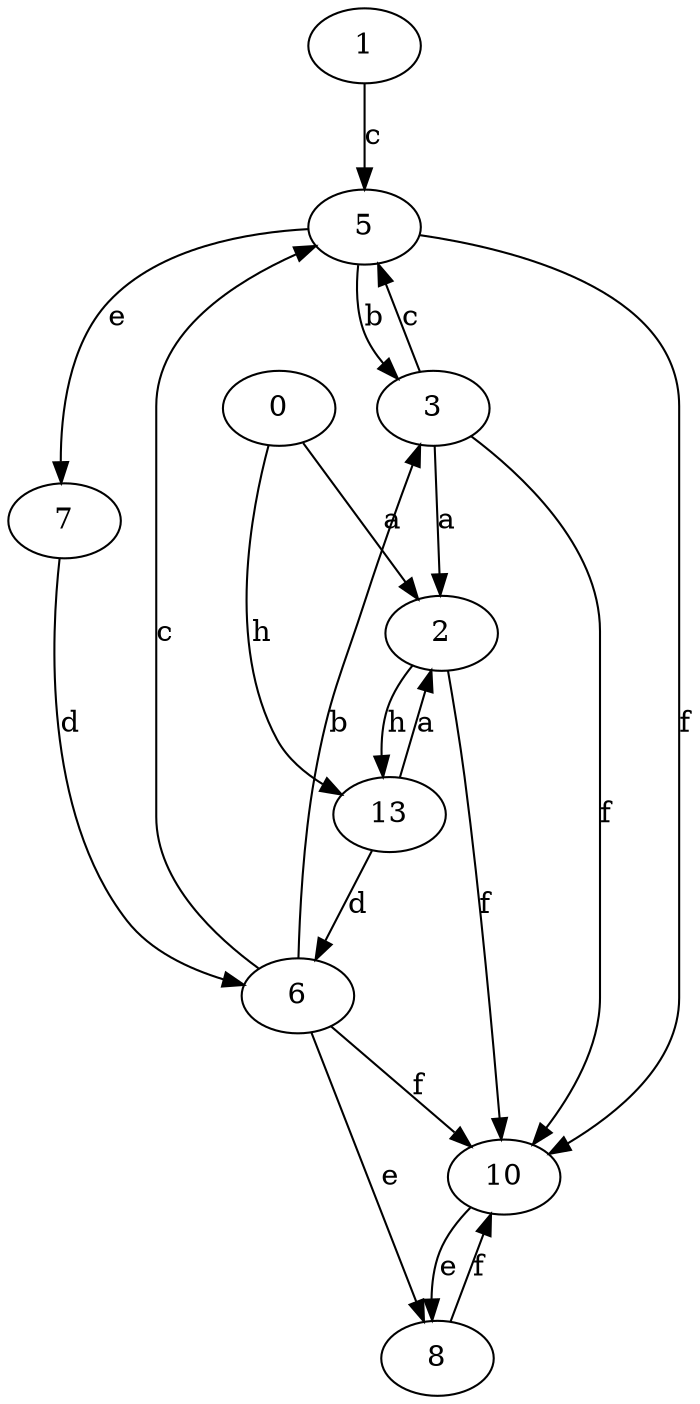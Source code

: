 strict digraph  {
1;
0;
2;
3;
5;
6;
7;
8;
10;
13;
1 -> 5  [label=c];
0 -> 2  [label=a];
0 -> 13  [label=h];
2 -> 10  [label=f];
2 -> 13  [label=h];
3 -> 2  [label=a];
3 -> 5  [label=c];
3 -> 10  [label=f];
5 -> 3  [label=b];
5 -> 7  [label=e];
5 -> 10  [label=f];
6 -> 3  [label=b];
6 -> 5  [label=c];
6 -> 8  [label=e];
6 -> 10  [label=f];
7 -> 6  [label=d];
8 -> 10  [label=f];
10 -> 8  [label=e];
13 -> 2  [label=a];
13 -> 6  [label=d];
}
